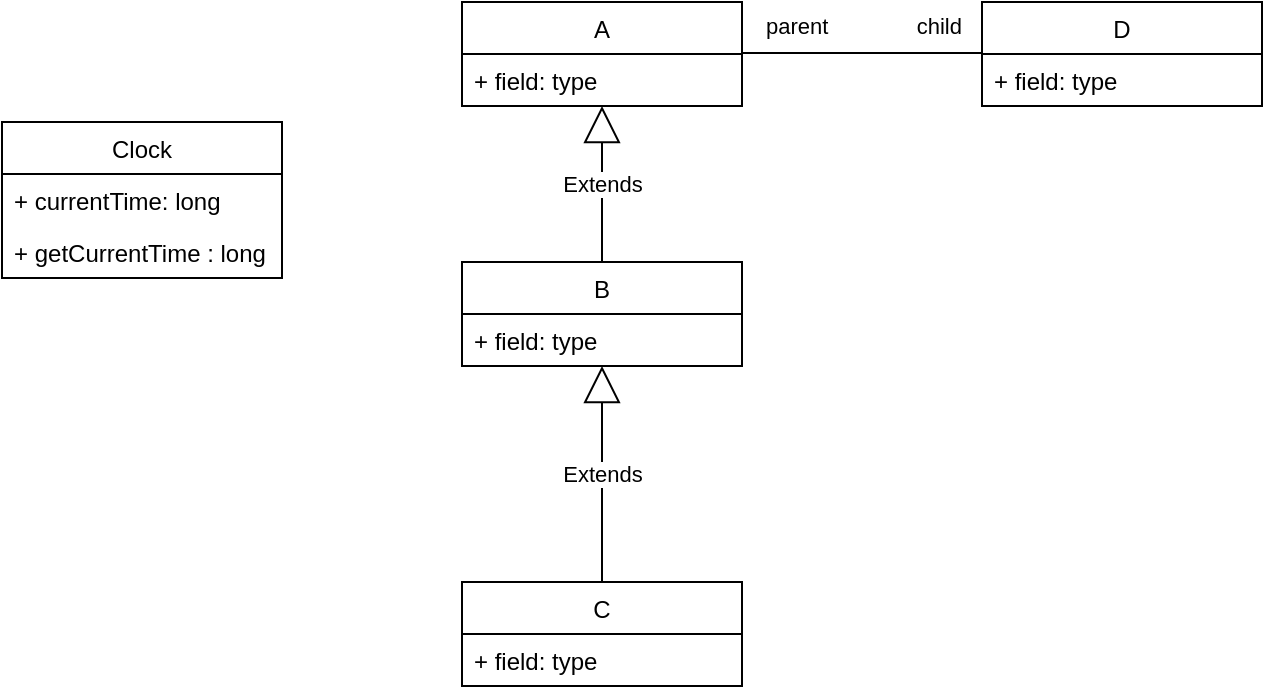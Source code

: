 <mxfile version="13.10.9" type="github">
  <diagram id="XSwG79xWMj9c_nImsFrw" name="Page-1">
    <mxGraphModel dx="722" dy="516" grid="1" gridSize="10" guides="1" tooltips="1" connect="1" arrows="1" fold="1" page="1" pageScale="1" pageWidth="827" pageHeight="1169" math="0" shadow="0">
      <root>
        <mxCell id="0" />
        <mxCell id="1" parent="0" />
        <mxCell id="3MOt-6vt_xyRl24QRrEa-1" value="Clock" style="swimlane;fontStyle=0;childLayout=stackLayout;horizontal=1;startSize=26;fillColor=none;horizontalStack=0;resizeParent=1;resizeParentMax=0;resizeLast=0;collapsible=1;marginBottom=0;" parent="1" vertex="1">
          <mxGeometry x="100" y="100" width="140" height="78" as="geometry" />
        </mxCell>
        <mxCell id="3MOt-6vt_xyRl24QRrEa-2" value="+ currentTime: long" style="text;strokeColor=none;fillColor=none;align=left;verticalAlign=top;spacingLeft=4;spacingRight=4;overflow=hidden;rotatable=0;points=[[0,0.5],[1,0.5]];portConstraint=eastwest;" parent="3MOt-6vt_xyRl24QRrEa-1" vertex="1">
          <mxGeometry y="26" width="140" height="26" as="geometry" />
        </mxCell>
        <mxCell id="3MOt-6vt_xyRl24QRrEa-4" value="+ getCurrentTime : long" style="text;strokeColor=none;fillColor=none;align=left;verticalAlign=top;spacingLeft=4;spacingRight=4;overflow=hidden;rotatable=0;points=[[0,0.5],[1,0.5]];portConstraint=eastwest;" parent="3MOt-6vt_xyRl24QRrEa-1" vertex="1">
          <mxGeometry y="52" width="140" height="26" as="geometry" />
        </mxCell>
        <mxCell id="3MOt-6vt_xyRl24QRrEa-5" value="A" style="swimlane;fontStyle=0;childLayout=stackLayout;horizontal=1;startSize=26;fillColor=none;horizontalStack=0;resizeParent=1;resizeParentMax=0;resizeLast=0;collapsible=1;marginBottom=0;" parent="1" vertex="1">
          <mxGeometry x="330" y="40" width="140" height="52" as="geometry" />
        </mxCell>
        <mxCell id="3MOt-6vt_xyRl24QRrEa-6" value="+ field: type" style="text;strokeColor=none;fillColor=none;align=left;verticalAlign=top;spacingLeft=4;spacingRight=4;overflow=hidden;rotatable=0;points=[[0,0.5],[1,0.5]];portConstraint=eastwest;" parent="3MOt-6vt_xyRl24QRrEa-5" vertex="1">
          <mxGeometry y="26" width="140" height="26" as="geometry" />
        </mxCell>
        <mxCell id="3MOt-6vt_xyRl24QRrEa-9" value="B" style="swimlane;fontStyle=0;childLayout=stackLayout;horizontal=1;startSize=26;fillColor=none;horizontalStack=0;resizeParent=1;resizeParentMax=0;resizeLast=0;collapsible=1;marginBottom=0;" parent="1" vertex="1">
          <mxGeometry x="330" y="170" width="140" height="52" as="geometry" />
        </mxCell>
        <mxCell id="3MOt-6vt_xyRl24QRrEa-10" value="+ field: type" style="text;strokeColor=none;fillColor=none;align=left;verticalAlign=top;spacingLeft=4;spacingRight=4;overflow=hidden;rotatable=0;points=[[0,0.5],[1,0.5]];portConstraint=eastwest;" parent="3MOt-6vt_xyRl24QRrEa-9" vertex="1">
          <mxGeometry y="26" width="140" height="26" as="geometry" />
        </mxCell>
        <mxCell id="3MOt-6vt_xyRl24QRrEa-13" value="C" style="swimlane;fontStyle=0;childLayout=stackLayout;horizontal=1;startSize=26;fillColor=none;horizontalStack=0;resizeParent=1;resizeParentMax=0;resizeLast=0;collapsible=1;marginBottom=0;" parent="1" vertex="1">
          <mxGeometry x="330" y="330" width="140" height="52" as="geometry" />
        </mxCell>
        <mxCell id="3MOt-6vt_xyRl24QRrEa-14" value="+ field: type" style="text;strokeColor=none;fillColor=none;align=left;verticalAlign=top;spacingLeft=4;spacingRight=4;overflow=hidden;rotatable=0;points=[[0,0.5],[1,0.5]];portConstraint=eastwest;" parent="3MOt-6vt_xyRl24QRrEa-13" vertex="1">
          <mxGeometry y="26" width="140" height="26" as="geometry" />
        </mxCell>
        <mxCell id="3MOt-6vt_xyRl24QRrEa-17" value="Extends" style="endArrow=block;endSize=16;endFill=0;html=1;exitX=0.5;exitY=0;exitDx=0;exitDy=0;entryX=0.5;entryY=1;entryDx=0;entryDy=0;" parent="1" source="3MOt-6vt_xyRl24QRrEa-9" edge="1" target="3MOt-6vt_xyRl24QRrEa-5">
          <mxGeometry width="160" relative="1" as="geometry">
            <mxPoint x="120" y="320" as="sourcePoint" />
            <mxPoint x="400" y="145" as="targetPoint" />
          </mxGeometry>
        </mxCell>
        <mxCell id="3MOt-6vt_xyRl24QRrEa-18" value="Extends" style="endArrow=block;endSize=16;endFill=0;html=1;exitX=0.5;exitY=0;exitDx=0;exitDy=0;" parent="1" source="3MOt-6vt_xyRl24QRrEa-13" target="3MOt-6vt_xyRl24QRrEa-10" edge="1">
          <mxGeometry width="160" relative="1" as="geometry">
            <mxPoint x="140" y="250" as="sourcePoint" />
            <mxPoint x="401" y="200" as="targetPoint" />
          </mxGeometry>
        </mxCell>
        <mxCell id="AZGIrULBd_OU9IaNhInZ-1" value="D" style="swimlane;fontStyle=0;childLayout=stackLayout;horizontal=1;startSize=26;fillColor=none;horizontalStack=0;resizeParent=1;resizeParentMax=0;resizeLast=0;collapsible=1;marginBottom=0;" vertex="1" parent="1">
          <mxGeometry x="590" y="40" width="140" height="52" as="geometry" />
        </mxCell>
        <mxCell id="AZGIrULBd_OU9IaNhInZ-2" value="+ field: type" style="text;strokeColor=none;fillColor=none;align=left;verticalAlign=top;spacingLeft=4;spacingRight=4;overflow=hidden;rotatable=0;points=[[0,0.5],[1,0.5]];portConstraint=eastwest;" vertex="1" parent="AZGIrULBd_OU9IaNhInZ-1">
          <mxGeometry y="26" width="140" height="26" as="geometry" />
        </mxCell>
        <mxCell id="AZGIrULBd_OU9IaNhInZ-5" value="" style="endArrow=none;html=1;edgeStyle=orthogonalEdgeStyle;exitX=1;exitY=0.5;exitDx=0;exitDy=0;" edge="1" parent="1">
          <mxGeometry relative="1" as="geometry">
            <mxPoint x="470" y="65.5" as="sourcePoint" />
            <mxPoint x="590" y="65.5" as="targetPoint" />
          </mxGeometry>
        </mxCell>
        <mxCell id="AZGIrULBd_OU9IaNhInZ-6" value="parent" style="edgeLabel;resizable=0;html=1;align=left;verticalAlign=bottom;" connectable="0" vertex="1" parent="AZGIrULBd_OU9IaNhInZ-5">
          <mxGeometry x="-1" relative="1" as="geometry">
            <mxPoint x="10" y="-5" as="offset" />
          </mxGeometry>
        </mxCell>
        <mxCell id="AZGIrULBd_OU9IaNhInZ-7" value="child" style="edgeLabel;resizable=0;html=1;align=right;verticalAlign=bottom;" connectable="0" vertex="1" parent="AZGIrULBd_OU9IaNhInZ-5">
          <mxGeometry x="1" relative="1" as="geometry">
            <mxPoint x="-10" y="-5" as="offset" />
          </mxGeometry>
        </mxCell>
      </root>
    </mxGraphModel>
  </diagram>
</mxfile>
